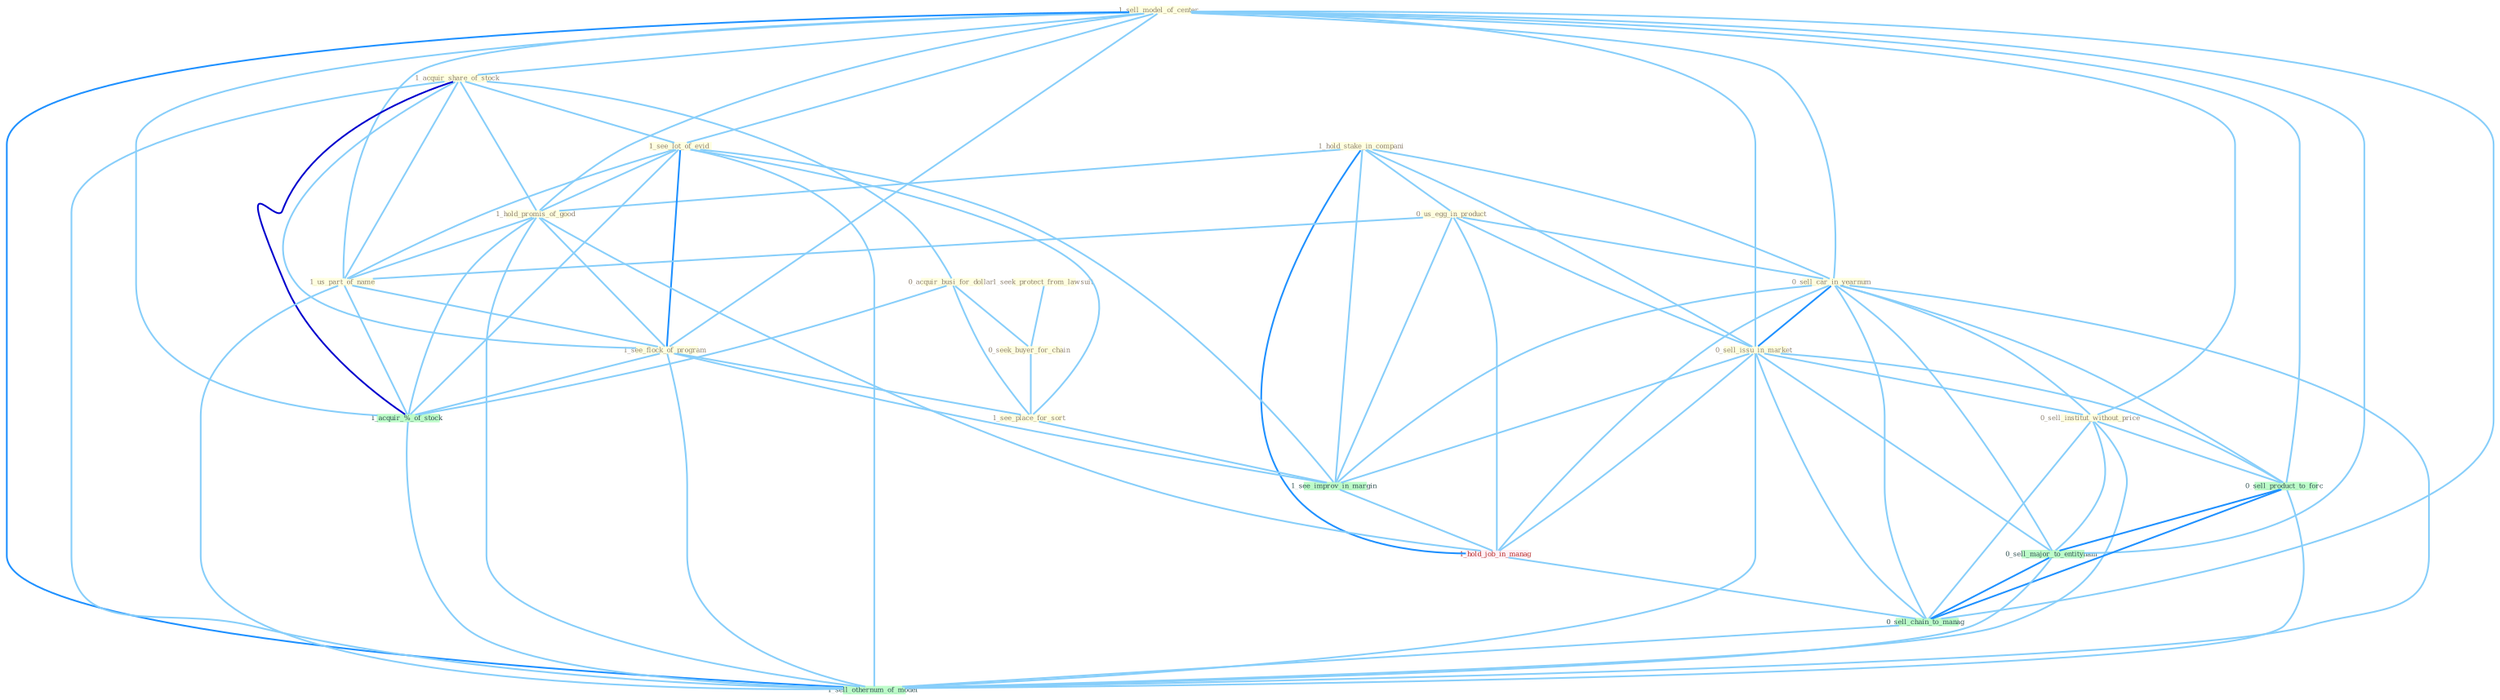 Graph G{ 
    node
    [shape=polygon,style=filled,width=.5,height=.06,color="#BDFCC9",fixedsize=true,fontsize=4,
    fontcolor="#2f4f4f"];
    {node
    [color="#ffffe0", fontcolor="#8b7d6b"] "1_sell_model_of_center " "1_acquir_share_of_stock " "1_seek_protect_from_lawsuit " "0_acquir_busi_for_dollar " "1_hold_stake_in_compani " "0_seek_buyer_for_chain " "1_see_lot_of_evid " "1_hold_promis_of_good " "0_us_egg_in_product " "1_us_part_of_name " "0_sell_car_in_yearnum " "0_sell_issu_in_market " "0_sell_institut_without_price " "1_see_flock_of_program " "1_see_place_for_sort "}
{node [color="#fff0f5", fontcolor="#b22222"] "1_hold_job_in_manag "}
edge [color="#B0E2FF"];

	"1_sell_model_of_center " -- "1_acquir_share_of_stock " [w="1", color="#87cefa" ];
	"1_sell_model_of_center " -- "1_see_lot_of_evid " [w="1", color="#87cefa" ];
	"1_sell_model_of_center " -- "1_hold_promis_of_good " [w="1", color="#87cefa" ];
	"1_sell_model_of_center " -- "1_us_part_of_name " [w="1", color="#87cefa" ];
	"1_sell_model_of_center " -- "0_sell_car_in_yearnum " [w="1", color="#87cefa" ];
	"1_sell_model_of_center " -- "0_sell_issu_in_market " [w="1", color="#87cefa" ];
	"1_sell_model_of_center " -- "0_sell_institut_without_price " [w="1", color="#87cefa" ];
	"1_sell_model_of_center " -- "1_see_flock_of_program " [w="1", color="#87cefa" ];
	"1_sell_model_of_center " -- "1_acquir_%_of_stock " [w="1", color="#87cefa" ];
	"1_sell_model_of_center " -- "0_sell_product_to_forc " [w="1", color="#87cefa" ];
	"1_sell_model_of_center " -- "0_sell_major_to_entitynam " [w="1", color="#87cefa" ];
	"1_sell_model_of_center " -- "0_sell_chain_to_manag " [w="1", color="#87cefa" ];
	"1_sell_model_of_center " -- "1_sell_othernum_of_model " [w="2", color="#1e90ff" , len=0.8];
	"1_acquir_share_of_stock " -- "0_acquir_busi_for_dollar " [w="1", color="#87cefa" ];
	"1_acquir_share_of_stock " -- "1_see_lot_of_evid " [w="1", color="#87cefa" ];
	"1_acquir_share_of_stock " -- "1_hold_promis_of_good " [w="1", color="#87cefa" ];
	"1_acquir_share_of_stock " -- "1_us_part_of_name " [w="1", color="#87cefa" ];
	"1_acquir_share_of_stock " -- "1_see_flock_of_program " [w="1", color="#87cefa" ];
	"1_acquir_share_of_stock " -- "1_acquir_%_of_stock " [w="3", color="#0000cd" , len=0.6];
	"1_acquir_share_of_stock " -- "1_sell_othernum_of_model " [w="1", color="#87cefa" ];
	"1_seek_protect_from_lawsuit " -- "0_seek_buyer_for_chain " [w="1", color="#87cefa" ];
	"0_acquir_busi_for_dollar " -- "0_seek_buyer_for_chain " [w="1", color="#87cefa" ];
	"0_acquir_busi_for_dollar " -- "1_see_place_for_sort " [w="1", color="#87cefa" ];
	"0_acquir_busi_for_dollar " -- "1_acquir_%_of_stock " [w="1", color="#87cefa" ];
	"1_hold_stake_in_compani " -- "1_hold_promis_of_good " [w="1", color="#87cefa" ];
	"1_hold_stake_in_compani " -- "0_us_egg_in_product " [w="1", color="#87cefa" ];
	"1_hold_stake_in_compani " -- "0_sell_car_in_yearnum " [w="1", color="#87cefa" ];
	"1_hold_stake_in_compani " -- "0_sell_issu_in_market " [w="1", color="#87cefa" ];
	"1_hold_stake_in_compani " -- "1_see_improv_in_margin " [w="1", color="#87cefa" ];
	"1_hold_stake_in_compani " -- "1_hold_job_in_manag " [w="2", color="#1e90ff" , len=0.8];
	"0_seek_buyer_for_chain " -- "1_see_place_for_sort " [w="1", color="#87cefa" ];
	"1_see_lot_of_evid " -- "1_hold_promis_of_good " [w="1", color="#87cefa" ];
	"1_see_lot_of_evid " -- "1_us_part_of_name " [w="1", color="#87cefa" ];
	"1_see_lot_of_evid " -- "1_see_flock_of_program " [w="2", color="#1e90ff" , len=0.8];
	"1_see_lot_of_evid " -- "1_see_place_for_sort " [w="1", color="#87cefa" ];
	"1_see_lot_of_evid " -- "1_see_improv_in_margin " [w="1", color="#87cefa" ];
	"1_see_lot_of_evid " -- "1_acquir_%_of_stock " [w="1", color="#87cefa" ];
	"1_see_lot_of_evid " -- "1_sell_othernum_of_model " [w="1", color="#87cefa" ];
	"1_hold_promis_of_good " -- "1_us_part_of_name " [w="1", color="#87cefa" ];
	"1_hold_promis_of_good " -- "1_see_flock_of_program " [w="1", color="#87cefa" ];
	"1_hold_promis_of_good " -- "1_acquir_%_of_stock " [w="1", color="#87cefa" ];
	"1_hold_promis_of_good " -- "1_hold_job_in_manag " [w="1", color="#87cefa" ];
	"1_hold_promis_of_good " -- "1_sell_othernum_of_model " [w="1", color="#87cefa" ];
	"0_us_egg_in_product " -- "1_us_part_of_name " [w="1", color="#87cefa" ];
	"0_us_egg_in_product " -- "0_sell_car_in_yearnum " [w="1", color="#87cefa" ];
	"0_us_egg_in_product " -- "0_sell_issu_in_market " [w="1", color="#87cefa" ];
	"0_us_egg_in_product " -- "1_see_improv_in_margin " [w="1", color="#87cefa" ];
	"0_us_egg_in_product " -- "1_hold_job_in_manag " [w="1", color="#87cefa" ];
	"1_us_part_of_name " -- "1_see_flock_of_program " [w="1", color="#87cefa" ];
	"1_us_part_of_name " -- "1_acquir_%_of_stock " [w="1", color="#87cefa" ];
	"1_us_part_of_name " -- "1_sell_othernum_of_model " [w="1", color="#87cefa" ];
	"0_sell_car_in_yearnum " -- "0_sell_issu_in_market " [w="2", color="#1e90ff" , len=0.8];
	"0_sell_car_in_yearnum " -- "0_sell_institut_without_price " [w="1", color="#87cefa" ];
	"0_sell_car_in_yearnum " -- "1_see_improv_in_margin " [w="1", color="#87cefa" ];
	"0_sell_car_in_yearnum " -- "1_hold_job_in_manag " [w="1", color="#87cefa" ];
	"0_sell_car_in_yearnum " -- "0_sell_product_to_forc " [w="1", color="#87cefa" ];
	"0_sell_car_in_yearnum " -- "0_sell_major_to_entitynam " [w="1", color="#87cefa" ];
	"0_sell_car_in_yearnum " -- "0_sell_chain_to_manag " [w="1", color="#87cefa" ];
	"0_sell_car_in_yearnum " -- "1_sell_othernum_of_model " [w="1", color="#87cefa" ];
	"0_sell_issu_in_market " -- "0_sell_institut_without_price " [w="1", color="#87cefa" ];
	"0_sell_issu_in_market " -- "1_see_improv_in_margin " [w="1", color="#87cefa" ];
	"0_sell_issu_in_market " -- "1_hold_job_in_manag " [w="1", color="#87cefa" ];
	"0_sell_issu_in_market " -- "0_sell_product_to_forc " [w="1", color="#87cefa" ];
	"0_sell_issu_in_market " -- "0_sell_major_to_entitynam " [w="1", color="#87cefa" ];
	"0_sell_issu_in_market " -- "0_sell_chain_to_manag " [w="1", color="#87cefa" ];
	"0_sell_issu_in_market " -- "1_sell_othernum_of_model " [w="1", color="#87cefa" ];
	"0_sell_institut_without_price " -- "0_sell_product_to_forc " [w="1", color="#87cefa" ];
	"0_sell_institut_without_price " -- "0_sell_major_to_entitynam " [w="1", color="#87cefa" ];
	"0_sell_institut_without_price " -- "0_sell_chain_to_manag " [w="1", color="#87cefa" ];
	"0_sell_institut_without_price " -- "1_sell_othernum_of_model " [w="1", color="#87cefa" ];
	"1_see_flock_of_program " -- "1_see_place_for_sort " [w="1", color="#87cefa" ];
	"1_see_flock_of_program " -- "1_see_improv_in_margin " [w="1", color="#87cefa" ];
	"1_see_flock_of_program " -- "1_acquir_%_of_stock " [w="1", color="#87cefa" ];
	"1_see_flock_of_program " -- "1_sell_othernum_of_model " [w="1", color="#87cefa" ];
	"1_see_place_for_sort " -- "1_see_improv_in_margin " [w="1", color="#87cefa" ];
	"1_see_improv_in_margin " -- "1_hold_job_in_manag " [w="1", color="#87cefa" ];
	"1_acquir_%_of_stock " -- "1_sell_othernum_of_model " [w="1", color="#87cefa" ];
	"1_hold_job_in_manag " -- "0_sell_chain_to_manag " [w="1", color="#87cefa" ];
	"0_sell_product_to_forc " -- "0_sell_major_to_entitynam " [w="2", color="#1e90ff" , len=0.8];
	"0_sell_product_to_forc " -- "0_sell_chain_to_manag " [w="2", color="#1e90ff" , len=0.8];
	"0_sell_product_to_forc " -- "1_sell_othernum_of_model " [w="1", color="#87cefa" ];
	"0_sell_major_to_entitynam " -- "0_sell_chain_to_manag " [w="2", color="#1e90ff" , len=0.8];
	"0_sell_major_to_entitynam " -- "1_sell_othernum_of_model " [w="1", color="#87cefa" ];
	"0_sell_chain_to_manag " -- "1_sell_othernum_of_model " [w="1", color="#87cefa" ];
}